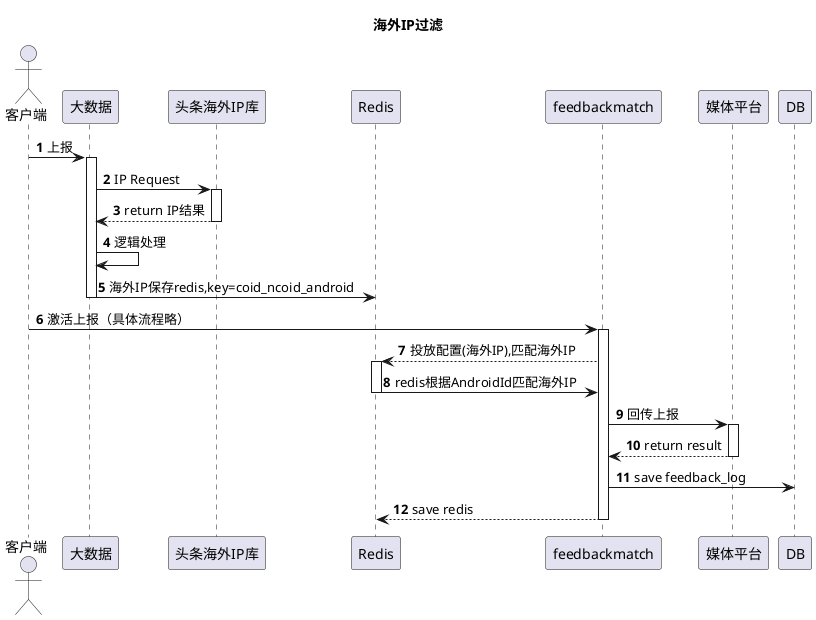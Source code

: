 @startuml
'https://plantuml.com/sequence-diagram

title 海外IP过滤
autonumber
actor       客户端    as client
/'skinparam sequence {
ParticipantBackgroundColor DeepSkyBlue
}'/

client -> 大数据: 上报
activate 大数据
大数据 -> 头条海外IP库: IP Request
activate 头条海外IP库
头条海外IP库 -->大数据: return IP结果
deactivate 头条海外IP库
大数据  ->大数据 :逻辑处理
大数据 -> Redis: 海外IP保存redis,key=coid_ncoid_android
deactivate 大数据


client -> feedbackmatch: 激活上报（具体流程略）
activate feedbackmatch
feedbackmatch --> Redis: 投放配置(海外IP),匹配海外IP
activate Redis
Redis-> feedbackmatch: redis根据AndroidId匹配海外IP
deactivate Redis
feedbackmatch -> 媒体平台: 回传上报
activate 媒体平台
媒体平台 --> feedbackmatch: return result
deactivate 媒体平台
feedbackmatch ->DB : save feedback_log
feedbackmatch --> Redis: save redis
deactivate feedbackmatch
@enduml